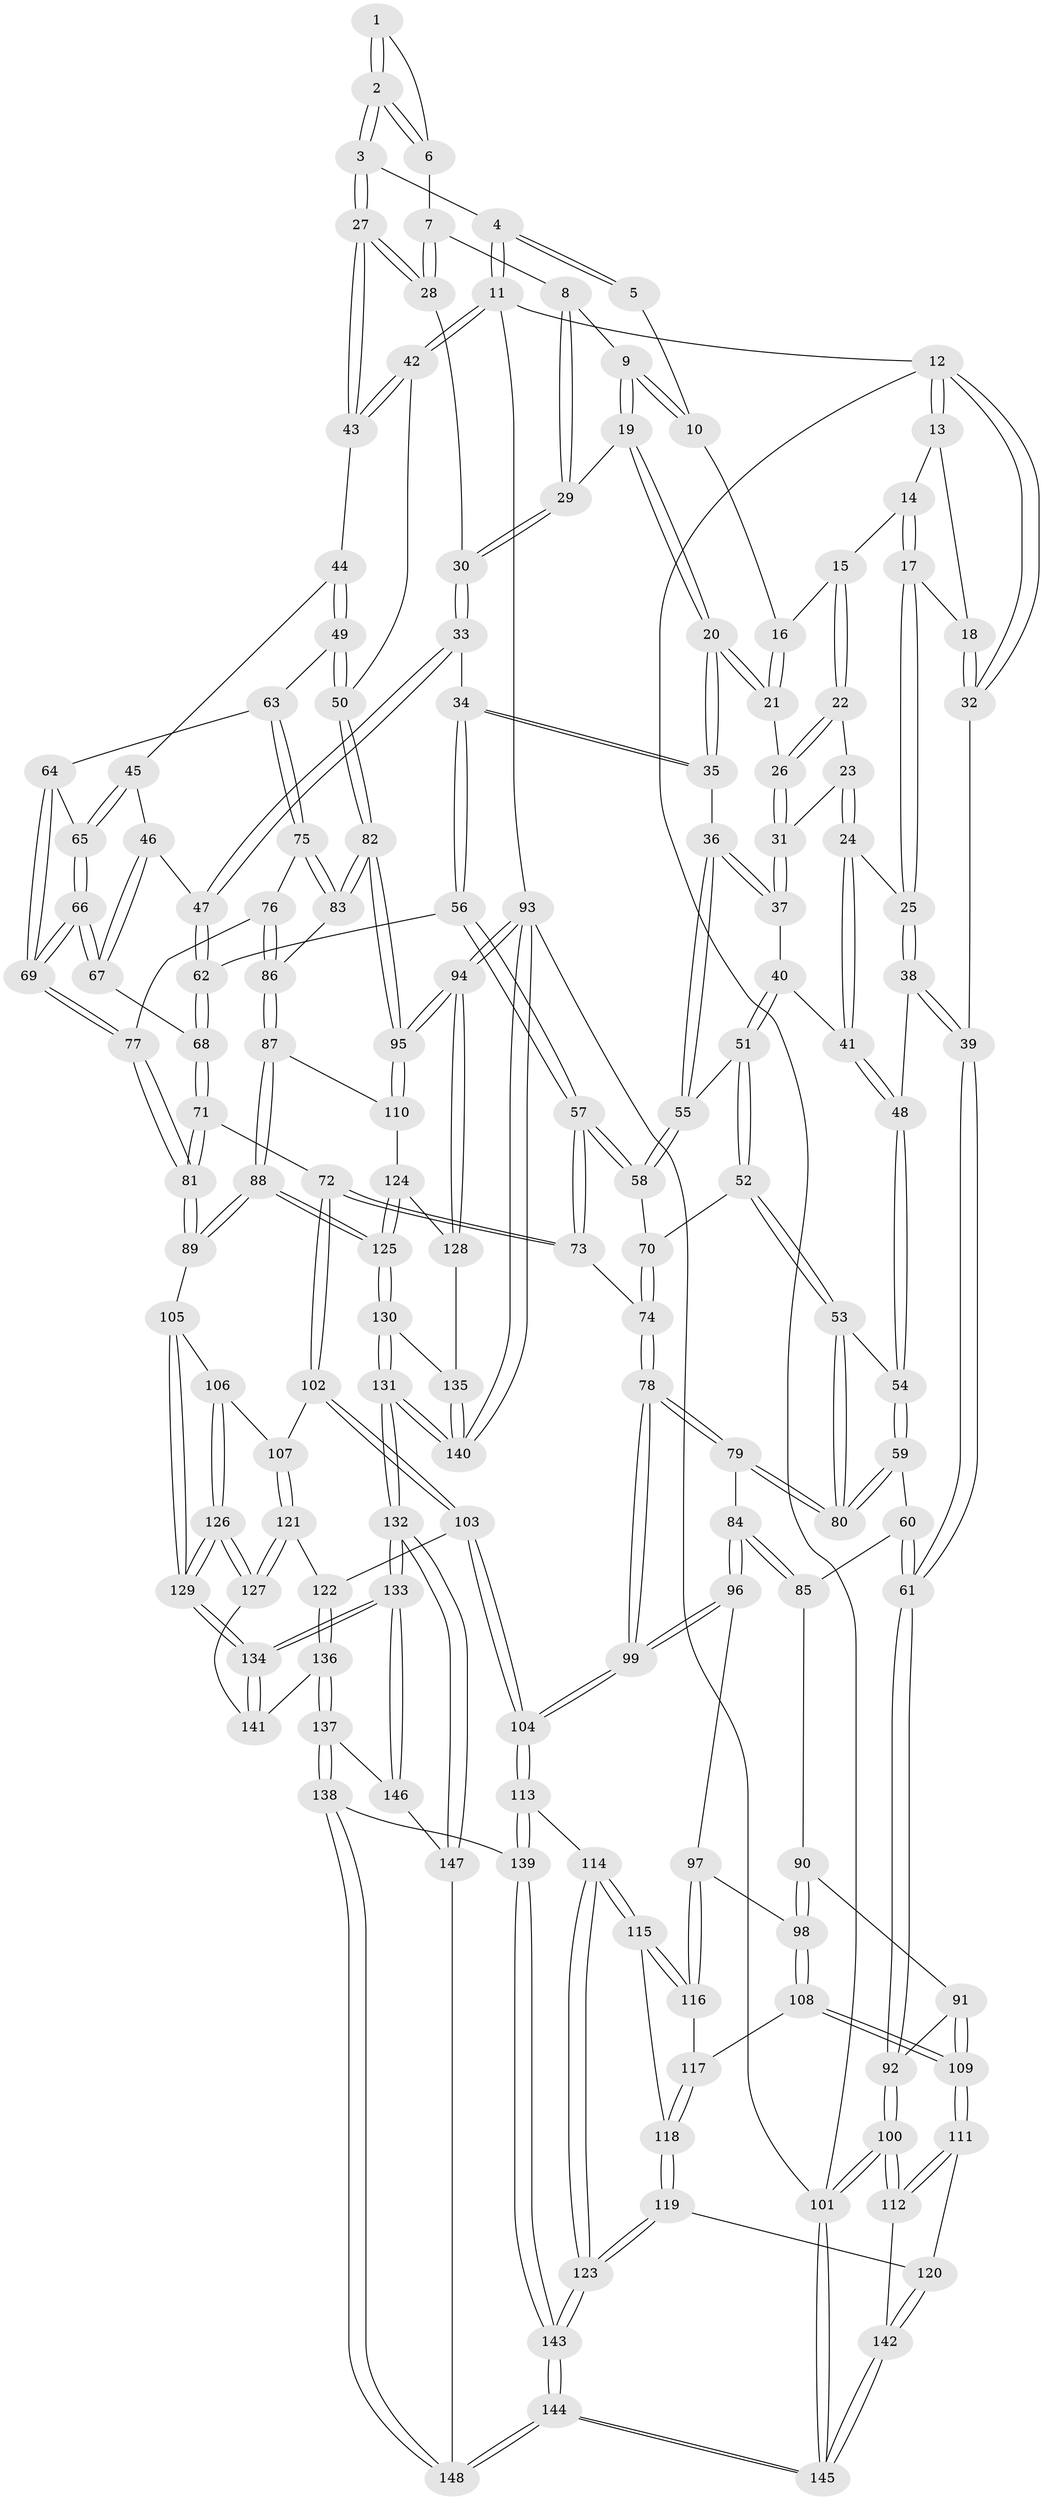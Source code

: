 // coarse degree distribution, {3: 0.11702127659574468, 6: 0.1276595744680851, 4: 0.3617021276595745, 5: 0.39361702127659576}
// Generated by graph-tools (version 1.1) at 2025/24/03/03/25 07:24:33]
// undirected, 148 vertices, 367 edges
graph export_dot {
graph [start="1"]
  node [color=gray90,style=filled];
  1 [pos="+0.7407923581448589+0"];
  2 [pos="+0.8195374748381986+0.0684961049083729"];
  3 [pos="+0.8644933492928134+0.0960874279380023"];
  4 [pos="+1+0"];
  5 [pos="+0.6962116787003476+0"];
  6 [pos="+0.7387315188457863+0.037487881921964804"];
  7 [pos="+0.7274061076375626+0.04697142074883039"];
  8 [pos="+0.7023899135275652+0.04856632736649804"];
  9 [pos="+0.691153359540859+0.040204579372805756"];
  10 [pos="+0.6269973123061582+0"];
  11 [pos="+1+0"];
  12 [pos="+0+0"];
  13 [pos="+0.065822272713672+0"];
  14 [pos="+0.292694975880455+0"];
  15 [pos="+0.33382735086815485+0"];
  16 [pos="+0.5673289845076013+0"];
  17 [pos="+0.1690427415276157+0.10871111587496034"];
  18 [pos="+0.10283554680014338+0.06401323718405094"];
  19 [pos="+0.6084442670797084+0.08326176277186065"];
  20 [pos="+0.5643816946812389+0.07971347683047493"];
  21 [pos="+0.561296386095223+0.07676239547573754"];
  22 [pos="+0.3478798258209301+0"];
  23 [pos="+0.34437349015584967+0.020934037897386674"];
  24 [pos="+0.2933560963907735+0.12393855246426809"];
  25 [pos="+0.17580360757568517+0.1252071086368602"];
  26 [pos="+0.5070080038039192+0.09922356972780465"];
  27 [pos="+0.863880837089037+0.11148254419768859"];
  28 [pos="+0.7502480398571635+0.14212069824774234"];
  29 [pos="+0.6899563442888474+0.11098313812678445"];
  30 [pos="+0.7335091542214877+0.15100497586187744"];
  31 [pos="+0.4597042877214678+0.13177778727127132"];
  32 [pos="+0+0.11402406827750057"];
  33 [pos="+0.6814425362552656+0.2523855223935624"];
  34 [pos="+0.6428492339307246+0.2519953358049687"];
  35 [pos="+0.6153335518930562+0.24584315858905104"];
  36 [pos="+0.6050450851184244+0.2506365858485988"];
  37 [pos="+0.4197968110186381+0.21409712055144153"];
  38 [pos="+0.13171910395222078+0.22349793527416098"];
  39 [pos="+0+0.3685832940174673"];
  40 [pos="+0.4157931220990616+0.21690981868660006"];
  41 [pos="+0.3414428263139358+0.19349575268622712"];
  42 [pos="+1+0.05619616743478504"];
  43 [pos="+0.8856914641718515+0.14302008333960003"];
  44 [pos="+0.8944685258979492+0.20338595770158555"];
  45 [pos="+0.788092065026939+0.3006948518328935"];
  46 [pos="+0.7874841199700097+0.3007607669750315"];
  47 [pos="+0.7246503166419623+0.29009700232019725"];
  48 [pos="+0.24635828739295842+0.2838872129034932"];
  49 [pos="+1+0.34370910713246394"];
  50 [pos="+1+0.3599705478467402"];
  51 [pos="+0.41514990367376176+0.3339721958626617"];
  52 [pos="+0.3903070708033904+0.3874919197299759"];
  53 [pos="+0.3725105552888561+0.4023335383526264"];
  54 [pos="+0.27140644858241464+0.356731231012668"];
  55 [pos="+0.5539033503673072+0.3222088328242479"];
  56 [pos="+0.6233844035183457+0.40943701462604487"];
  57 [pos="+0.6023939557488499+0.4222438996099196"];
  58 [pos="+0.5616071794876882+0.39693828057713115"];
  59 [pos="+0.13388891480839574+0.4436958868573919"];
  60 [pos="+0.10341618443214688+0.4536272044504025"];
  61 [pos="+0+0.3882269456785432"];
  62 [pos="+0.6991889000546438+0.40176671091482635"];
  63 [pos="+0.96025386038204+0.38670292118285926"];
  64 [pos="+0.8693691387245746+0.3693240641318731"];
  65 [pos="+0.836356446940982+0.3432702061771061"];
  66 [pos="+0.7802636891506554+0.4484544747991634"];
  67 [pos="+0.7794815632642016+0.44752563094661413"];
  68 [pos="+0.7041609439435849+0.4097074126604133"];
  69 [pos="+0.7918808679493339+0.4636521511097685"];
  70 [pos="+0.5056965700129653+0.4206801951897278"];
  71 [pos="+0.6563537980876862+0.5672415313779994"];
  72 [pos="+0.6133205612266924+0.567357743688135"];
  73 [pos="+0.609698652620614+0.5650250579316394"];
  74 [pos="+0.5339667699439304+0.5569448529380472"];
  75 [pos="+0.8809298421164846+0.5180655442106787"];
  76 [pos="+0.8782270473458088+0.5194185828537378"];
  77 [pos="+0.8101452504416601+0.532964749989038"];
  78 [pos="+0.41385631360670977+0.5838888792998818"];
  79 [pos="+0.3641013683933111+0.5168981362040592"];
  80 [pos="+0.36303708165213344+0.509830306703837"];
  81 [pos="+0.7594536086995604+0.5937716544409983"];
  82 [pos="+1+0.5038285261076542"];
  83 [pos="+0.9954468812231473+0.5592863089292456"];
  84 [pos="+0.2031397650248595+0.5831757233735377"];
  85 [pos="+0.19295354562679287+0.577428567508799"];
  86 [pos="+0.9410012324689266+0.6577113984316951"];
  87 [pos="+0.9365287506122307+0.6916261988966955"];
  88 [pos="+0.8071328393679381+0.7178294364406921"];
  89 [pos="+0.7986443855616857+0.7141101856547872"];
  90 [pos="+0.1234282790660447+0.631320712170716"];
  91 [pos="+0.08014516817313798+0.6488458110469648"];
  92 [pos="+0+0.4220922030417601"];
  93 [pos="+1+1"];
  94 [pos="+1+0.9425418837621342"];
  95 [pos="+1+0.7399774487894778"];
  96 [pos="+0.22104156530207728+0.6437259060329693"];
  97 [pos="+0.2027119077129998+0.6788826066409769"];
  98 [pos="+0.1717102886421166+0.6930887763341177"];
  99 [pos="+0.39161234916366355+0.7028774532850505"];
  100 [pos="+0+0.8021155309440756"];
  101 [pos="+0+1"];
  102 [pos="+0.5893467380331631+0.6934679264011101"];
  103 [pos="+0.48090730908673945+0.7572091512375464"];
  104 [pos="+0.39932469302088475+0.7501421593680622"];
  105 [pos="+0.7816342290852397+0.7268289367450815"];
  106 [pos="+0.7281635398261483+0.7511556667003539"];
  107 [pos="+0.6424123222064293+0.7430905679665436"];
  108 [pos="+0.1253972469385366+0.7291840102506743"];
  109 [pos="+0.08925040458523277+0.7380801706325049"];
  110 [pos="+1+0.7292864210242692"];
  111 [pos="+0.05409823363469517+0.7853443844496149"];
  112 [pos="+0.013389391417137075+0.7965468374385619"];
  113 [pos="+0.38103106179948887+0.7801524236123882"];
  114 [pos="+0.3497940942715204+0.7864099787196644"];
  115 [pos="+0.285142142189003+0.7657094167220485"];
  116 [pos="+0.21759501070757079+0.7115332479833568"];
  117 [pos="+0.19250407421095872+0.764007859814886"];
  118 [pos="+0.19832029360894804+0.7732353315767176"];
  119 [pos="+0.17491573477404207+0.8549597592992894"];
  120 [pos="+0.13699271930063014+0.8436286107078804"];
  121 [pos="+0.5894051837044985+0.8361959172641923"];
  122 [pos="+0.5611885459127226+0.8251719381239982"];
  123 [pos="+0.20641669023156473+0.8811010737870334"];
  124 [pos="+0.9565602810775711+0.8113998061276835"];
  125 [pos="+0.8616748390286209+0.8271190014038834"];
  126 [pos="+0.6541235924707989+0.8993375263673403"];
  127 [pos="+0.6153669050583475+0.8706287341493664"];
  128 [pos="+0.9675787223020648+0.8481795947465043"];
  129 [pos="+0.7243899055645417+1"];
  130 [pos="+0.8641610493898788+0.8943617384406006"];
  131 [pos="+0.7850730589403144+1"];
  132 [pos="+0.7746913729370172+1"];
  133 [pos="+0.7652977658200796+1"];
  134 [pos="+0.7647593588557817+1"];
  135 [pos="+0.956389891024217+0.8681270453996515"];
  136 [pos="+0.49274964641327+0.9128676320844045"];
  137 [pos="+0.4882926292306954+0.9138423823747365"];
  138 [pos="+0.41232944648232406+0.9162801614608228"];
  139 [pos="+0.40006573362433623+0.8851410673357746"];
  140 [pos="+1+1"];
  141 [pos="+0.5250608433278188+0.9186568382195053"];
  142 [pos="+0.0799918963027819+0.9525463176784944"];
  143 [pos="+0.21182774756528086+0.9490265022118773"];
  144 [pos="+0.15521649505583876+1"];
  145 [pos="+0.09236229725821973+1"];
  146 [pos="+0.5024927432225083+0.9351148722505898"];
  147 [pos="+0.6477277819644616+1"];
  148 [pos="+0.37401178978366945+1"];
  1 -- 2;
  1 -- 2;
  1 -- 6;
  2 -- 3;
  2 -- 3;
  2 -- 6;
  2 -- 6;
  3 -- 4;
  3 -- 27;
  3 -- 27;
  4 -- 5;
  4 -- 5;
  4 -- 11;
  4 -- 11;
  5 -- 10;
  6 -- 7;
  7 -- 8;
  7 -- 28;
  7 -- 28;
  8 -- 9;
  8 -- 29;
  8 -- 29;
  9 -- 10;
  9 -- 10;
  9 -- 19;
  9 -- 19;
  10 -- 16;
  11 -- 12;
  11 -- 42;
  11 -- 42;
  11 -- 93;
  12 -- 13;
  12 -- 13;
  12 -- 32;
  12 -- 32;
  12 -- 101;
  13 -- 14;
  13 -- 18;
  14 -- 15;
  14 -- 17;
  14 -- 17;
  15 -- 16;
  15 -- 22;
  15 -- 22;
  16 -- 21;
  16 -- 21;
  17 -- 18;
  17 -- 25;
  17 -- 25;
  18 -- 32;
  18 -- 32;
  19 -- 20;
  19 -- 20;
  19 -- 29;
  20 -- 21;
  20 -- 21;
  20 -- 35;
  20 -- 35;
  21 -- 26;
  22 -- 23;
  22 -- 26;
  22 -- 26;
  23 -- 24;
  23 -- 24;
  23 -- 31;
  24 -- 25;
  24 -- 41;
  24 -- 41;
  25 -- 38;
  25 -- 38;
  26 -- 31;
  26 -- 31;
  27 -- 28;
  27 -- 28;
  27 -- 43;
  27 -- 43;
  28 -- 30;
  29 -- 30;
  29 -- 30;
  30 -- 33;
  30 -- 33;
  31 -- 37;
  31 -- 37;
  32 -- 39;
  33 -- 34;
  33 -- 47;
  33 -- 47;
  34 -- 35;
  34 -- 35;
  34 -- 56;
  34 -- 56;
  35 -- 36;
  36 -- 37;
  36 -- 37;
  36 -- 55;
  36 -- 55;
  37 -- 40;
  38 -- 39;
  38 -- 39;
  38 -- 48;
  39 -- 61;
  39 -- 61;
  40 -- 41;
  40 -- 51;
  40 -- 51;
  41 -- 48;
  41 -- 48;
  42 -- 43;
  42 -- 43;
  42 -- 50;
  43 -- 44;
  44 -- 45;
  44 -- 49;
  44 -- 49;
  45 -- 46;
  45 -- 65;
  45 -- 65;
  46 -- 47;
  46 -- 67;
  46 -- 67;
  47 -- 62;
  47 -- 62;
  48 -- 54;
  48 -- 54;
  49 -- 50;
  49 -- 50;
  49 -- 63;
  50 -- 82;
  50 -- 82;
  51 -- 52;
  51 -- 52;
  51 -- 55;
  52 -- 53;
  52 -- 53;
  52 -- 70;
  53 -- 54;
  53 -- 80;
  53 -- 80;
  54 -- 59;
  54 -- 59;
  55 -- 58;
  55 -- 58;
  56 -- 57;
  56 -- 57;
  56 -- 62;
  57 -- 58;
  57 -- 58;
  57 -- 73;
  57 -- 73;
  58 -- 70;
  59 -- 60;
  59 -- 80;
  59 -- 80;
  60 -- 61;
  60 -- 61;
  60 -- 85;
  61 -- 92;
  61 -- 92;
  62 -- 68;
  62 -- 68;
  63 -- 64;
  63 -- 75;
  63 -- 75;
  64 -- 65;
  64 -- 69;
  64 -- 69;
  65 -- 66;
  65 -- 66;
  66 -- 67;
  66 -- 67;
  66 -- 69;
  66 -- 69;
  67 -- 68;
  68 -- 71;
  68 -- 71;
  69 -- 77;
  69 -- 77;
  70 -- 74;
  70 -- 74;
  71 -- 72;
  71 -- 81;
  71 -- 81;
  72 -- 73;
  72 -- 73;
  72 -- 102;
  72 -- 102;
  73 -- 74;
  74 -- 78;
  74 -- 78;
  75 -- 76;
  75 -- 83;
  75 -- 83;
  76 -- 77;
  76 -- 86;
  76 -- 86;
  77 -- 81;
  77 -- 81;
  78 -- 79;
  78 -- 79;
  78 -- 99;
  78 -- 99;
  79 -- 80;
  79 -- 80;
  79 -- 84;
  81 -- 89;
  81 -- 89;
  82 -- 83;
  82 -- 83;
  82 -- 95;
  82 -- 95;
  83 -- 86;
  84 -- 85;
  84 -- 85;
  84 -- 96;
  84 -- 96;
  85 -- 90;
  86 -- 87;
  86 -- 87;
  87 -- 88;
  87 -- 88;
  87 -- 110;
  88 -- 89;
  88 -- 89;
  88 -- 125;
  88 -- 125;
  89 -- 105;
  90 -- 91;
  90 -- 98;
  90 -- 98;
  91 -- 92;
  91 -- 109;
  91 -- 109;
  92 -- 100;
  92 -- 100;
  93 -- 94;
  93 -- 94;
  93 -- 140;
  93 -- 140;
  93 -- 101;
  94 -- 95;
  94 -- 95;
  94 -- 128;
  94 -- 128;
  95 -- 110;
  95 -- 110;
  96 -- 97;
  96 -- 99;
  96 -- 99;
  97 -- 98;
  97 -- 116;
  97 -- 116;
  98 -- 108;
  98 -- 108;
  99 -- 104;
  99 -- 104;
  100 -- 101;
  100 -- 101;
  100 -- 112;
  100 -- 112;
  101 -- 145;
  101 -- 145;
  102 -- 103;
  102 -- 103;
  102 -- 107;
  103 -- 104;
  103 -- 104;
  103 -- 122;
  104 -- 113;
  104 -- 113;
  105 -- 106;
  105 -- 129;
  105 -- 129;
  106 -- 107;
  106 -- 126;
  106 -- 126;
  107 -- 121;
  107 -- 121;
  108 -- 109;
  108 -- 109;
  108 -- 117;
  109 -- 111;
  109 -- 111;
  110 -- 124;
  111 -- 112;
  111 -- 112;
  111 -- 120;
  112 -- 142;
  113 -- 114;
  113 -- 139;
  113 -- 139;
  114 -- 115;
  114 -- 115;
  114 -- 123;
  114 -- 123;
  115 -- 116;
  115 -- 116;
  115 -- 118;
  116 -- 117;
  117 -- 118;
  117 -- 118;
  118 -- 119;
  118 -- 119;
  119 -- 120;
  119 -- 123;
  119 -- 123;
  120 -- 142;
  120 -- 142;
  121 -- 122;
  121 -- 127;
  121 -- 127;
  122 -- 136;
  122 -- 136;
  123 -- 143;
  123 -- 143;
  124 -- 125;
  124 -- 125;
  124 -- 128;
  125 -- 130;
  125 -- 130;
  126 -- 127;
  126 -- 127;
  126 -- 129;
  126 -- 129;
  127 -- 141;
  128 -- 135;
  129 -- 134;
  129 -- 134;
  130 -- 131;
  130 -- 131;
  130 -- 135;
  131 -- 132;
  131 -- 132;
  131 -- 140;
  131 -- 140;
  132 -- 133;
  132 -- 133;
  132 -- 147;
  132 -- 147;
  133 -- 134;
  133 -- 134;
  133 -- 146;
  133 -- 146;
  134 -- 141;
  134 -- 141;
  135 -- 140;
  135 -- 140;
  136 -- 137;
  136 -- 137;
  136 -- 141;
  137 -- 138;
  137 -- 138;
  137 -- 146;
  138 -- 139;
  138 -- 148;
  138 -- 148;
  139 -- 143;
  139 -- 143;
  142 -- 145;
  142 -- 145;
  143 -- 144;
  143 -- 144;
  144 -- 145;
  144 -- 145;
  144 -- 148;
  144 -- 148;
  146 -- 147;
  147 -- 148;
}
